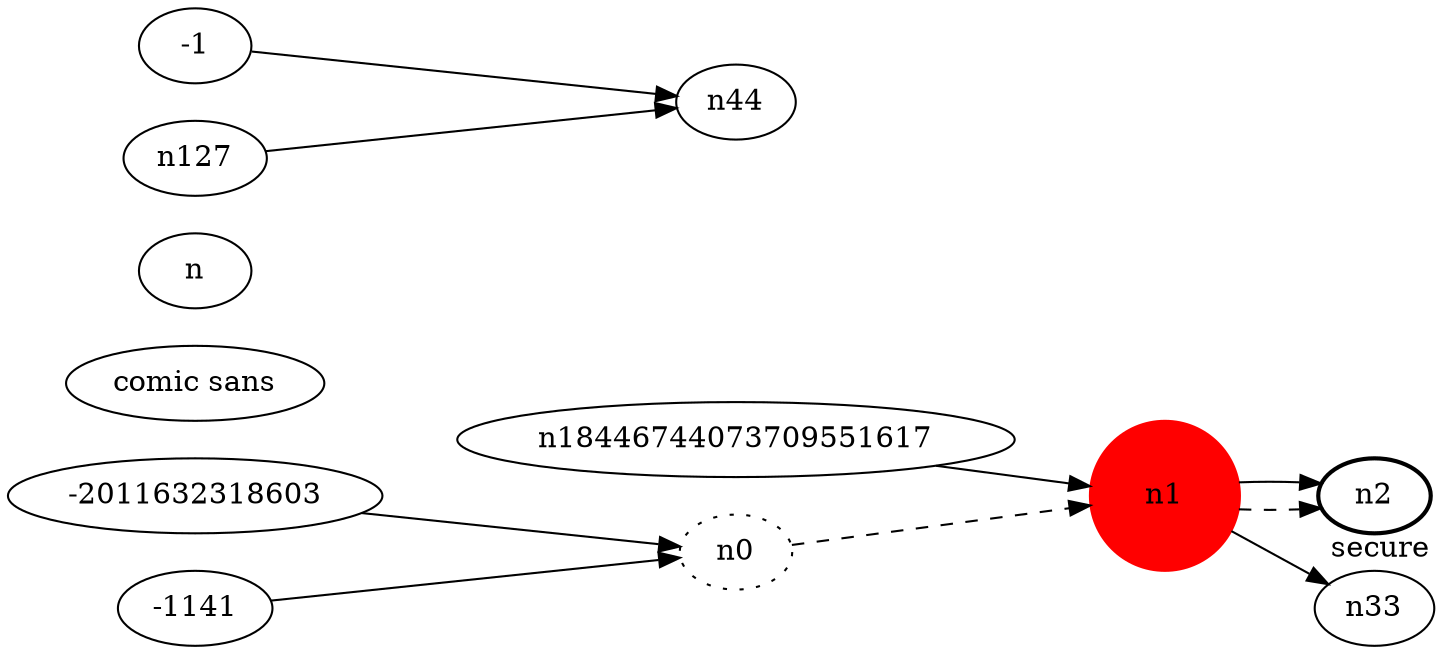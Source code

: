 digraph test5 {
	rankdir=LR;
	fontcolor=blue; /* c0; c1; c0 -- c1 */
	n0 [style=dotted, fillcolor="#123456"]; // c2; c3; c2 -- c3
	n1 [height=1, width=1, color=red, style=filled];
	n2 [style=bold, xlabel="secure"];
	n0 -> n1 -> n2[style=dashed];
	n1 -> n2 "comic sans";
	n-2011632318603 -> n0;
	n18446744073709551617 -> n1;
	n-1141 -> n0;
	n1 -> n33;
	n-1 -> n44;
	n127 -> n44;
}
